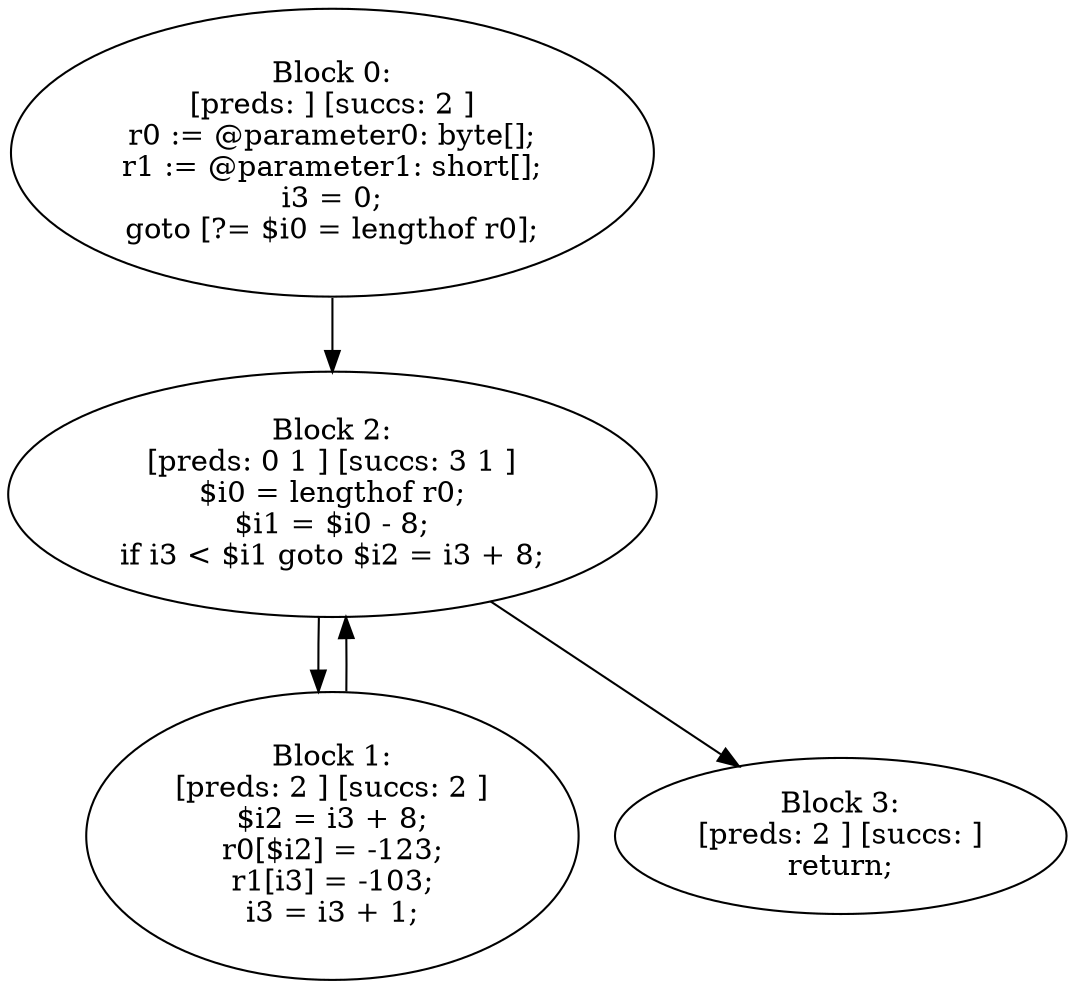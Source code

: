 digraph "unitGraph" {
    "Block 0:
[preds: ] [succs: 2 ]
r0 := @parameter0: byte[];
r1 := @parameter1: short[];
i3 = 0;
goto [?= $i0 = lengthof r0];
"
    "Block 1:
[preds: 2 ] [succs: 2 ]
$i2 = i3 + 8;
r0[$i2] = -123;
r1[i3] = -103;
i3 = i3 + 1;
"
    "Block 2:
[preds: 0 1 ] [succs: 3 1 ]
$i0 = lengthof r0;
$i1 = $i0 - 8;
if i3 < $i1 goto $i2 = i3 + 8;
"
    "Block 3:
[preds: 2 ] [succs: ]
return;
"
    "Block 0:
[preds: ] [succs: 2 ]
r0 := @parameter0: byte[];
r1 := @parameter1: short[];
i3 = 0;
goto [?= $i0 = lengthof r0];
"->"Block 2:
[preds: 0 1 ] [succs: 3 1 ]
$i0 = lengthof r0;
$i1 = $i0 - 8;
if i3 < $i1 goto $i2 = i3 + 8;
";
    "Block 1:
[preds: 2 ] [succs: 2 ]
$i2 = i3 + 8;
r0[$i2] = -123;
r1[i3] = -103;
i3 = i3 + 1;
"->"Block 2:
[preds: 0 1 ] [succs: 3 1 ]
$i0 = lengthof r0;
$i1 = $i0 - 8;
if i3 < $i1 goto $i2 = i3 + 8;
";
    "Block 2:
[preds: 0 1 ] [succs: 3 1 ]
$i0 = lengthof r0;
$i1 = $i0 - 8;
if i3 < $i1 goto $i2 = i3 + 8;
"->"Block 3:
[preds: 2 ] [succs: ]
return;
";
    "Block 2:
[preds: 0 1 ] [succs: 3 1 ]
$i0 = lengthof r0;
$i1 = $i0 - 8;
if i3 < $i1 goto $i2 = i3 + 8;
"->"Block 1:
[preds: 2 ] [succs: 2 ]
$i2 = i3 + 8;
r0[$i2] = -123;
r1[i3] = -103;
i3 = i3 + 1;
";
}
